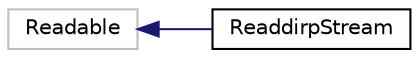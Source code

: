 digraph "Graphical Class Hierarchy"
{
 // LATEX_PDF_SIZE
  edge [fontname="Helvetica",fontsize="10",labelfontname="Helvetica",labelfontsize="10"];
  node [fontname="Helvetica",fontsize="10",shape=record];
  rankdir="LR";
  Node86 [label="Readable",height=0.2,width=0.4,color="grey75", fillcolor="white", style="filled",tooltip=" "];
  Node86 -> Node0 [dir="back",color="midnightblue",fontsize="10",style="solid",fontname="Helvetica"];
  Node0 [label="ReaddirpStream",height=0.2,width=0.4,color="black", fillcolor="white", style="filled",URL="$classReaddirpStream.html",tooltip=" "];
}
